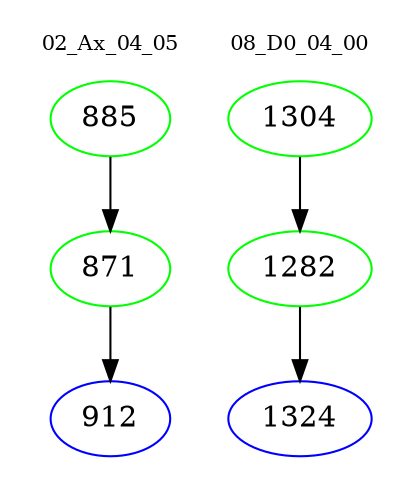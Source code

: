 digraph{
subgraph cluster_0 {
color = white
label = "02_Ax_04_05";
fontsize=10;
T0_885 [label="885", color="green"]
T0_885 -> T0_871 [color="black"]
T0_871 [label="871", color="green"]
T0_871 -> T0_912 [color="black"]
T0_912 [label="912", color="blue"]
}
subgraph cluster_1 {
color = white
label = "08_D0_04_00";
fontsize=10;
T1_1304 [label="1304", color="green"]
T1_1304 -> T1_1282 [color="black"]
T1_1282 [label="1282", color="green"]
T1_1282 -> T1_1324 [color="black"]
T1_1324 [label="1324", color="blue"]
}
}
